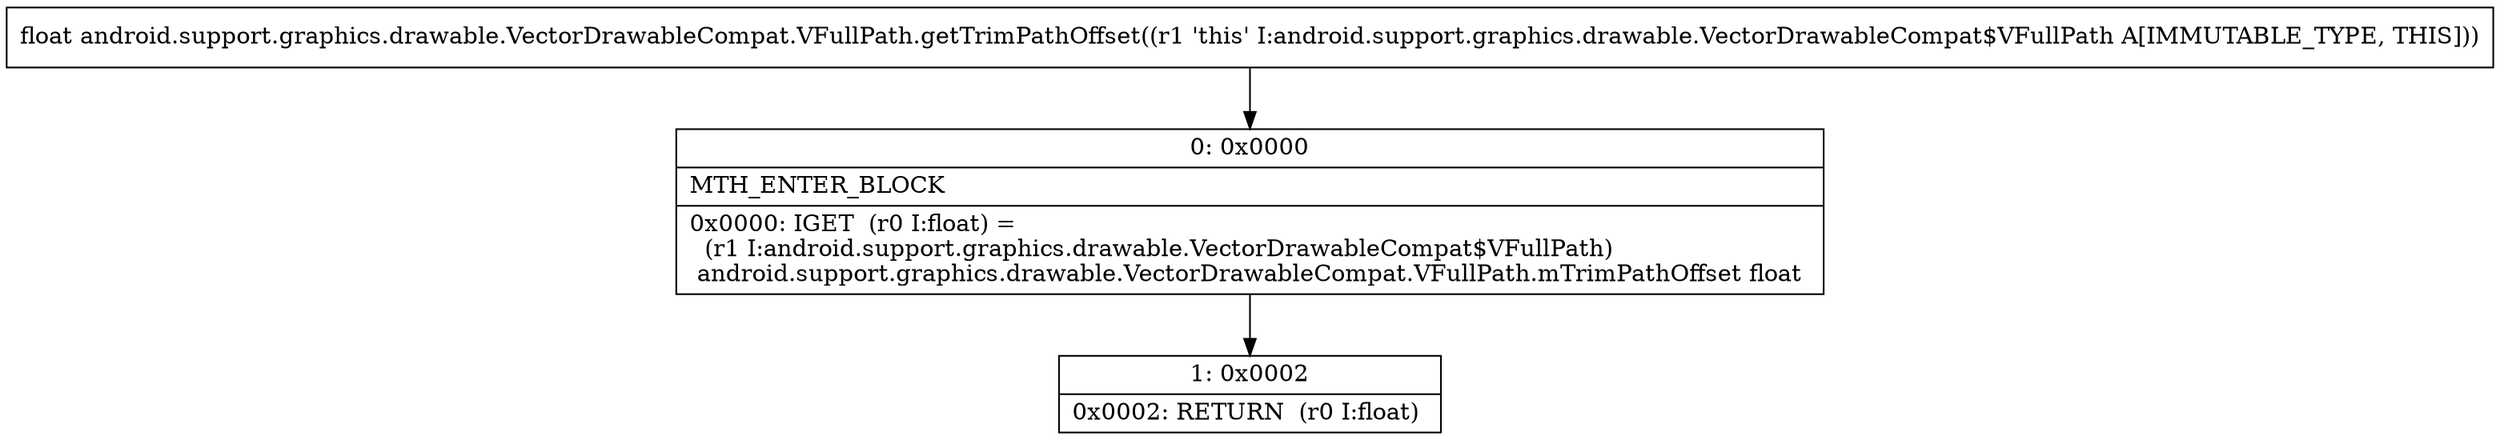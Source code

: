 digraph "CFG forandroid.support.graphics.drawable.VectorDrawableCompat.VFullPath.getTrimPathOffset()F" {
Node_0 [shape=record,label="{0\:\ 0x0000|MTH_ENTER_BLOCK\l|0x0000: IGET  (r0 I:float) = \l  (r1 I:android.support.graphics.drawable.VectorDrawableCompat$VFullPath)\l android.support.graphics.drawable.VectorDrawableCompat.VFullPath.mTrimPathOffset float \l}"];
Node_1 [shape=record,label="{1\:\ 0x0002|0x0002: RETURN  (r0 I:float) \l}"];
MethodNode[shape=record,label="{float android.support.graphics.drawable.VectorDrawableCompat.VFullPath.getTrimPathOffset((r1 'this' I:android.support.graphics.drawable.VectorDrawableCompat$VFullPath A[IMMUTABLE_TYPE, THIS])) }"];
MethodNode -> Node_0;
Node_0 -> Node_1;
}

